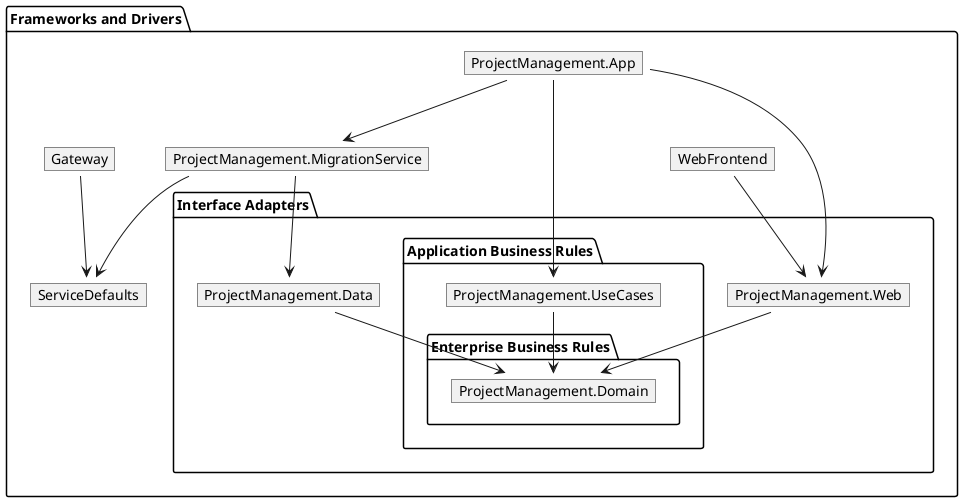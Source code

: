 @startuml

package "Frameworks and Drivers" {

    map "ProjectManagement.App" as ProjectManagementApp {
    }

    map "ProjectManagement.MigrationService" as ProjectManagementMigrationService {
    }

    map WebFrontend {
    }

    map Gateway {
    }

    map ServiceDefaults {
    }

    package "Interface Adapters" {

        map "ProjectManagement.Web" as ProjectManagementWeb {
        }

        map "ProjectManagement.Data" as ProjectManagementData {
        }

        package "Application Business Rules" {

            map "ProjectManagement.UseCases" as ProjectManagementUseCases {
            }

            package "Enterprise Business Rules" {

                map "ProjectManagement.Domain" as ProjectManagementDomain {
                }

            }

        }
    }
}

ProjectManagementApp --> ProjectManagementUseCases
ProjectManagementApp --> ProjectManagementMigrationService
ProjectManagementApp --> ProjectManagementWeb

ProjectManagementUseCases --> ProjectManagementDomain

ProjectManagementMigrationService --> ProjectManagementData
ProjectManagementMigrationService --> ServiceDefaults

ProjectManagementWeb --> ProjectManagementDomain

ProjectManagementData --> ProjectManagementDomain

WebFrontend --> ProjectManagementWeb

Gateway --> ServiceDefaults

@enduml
